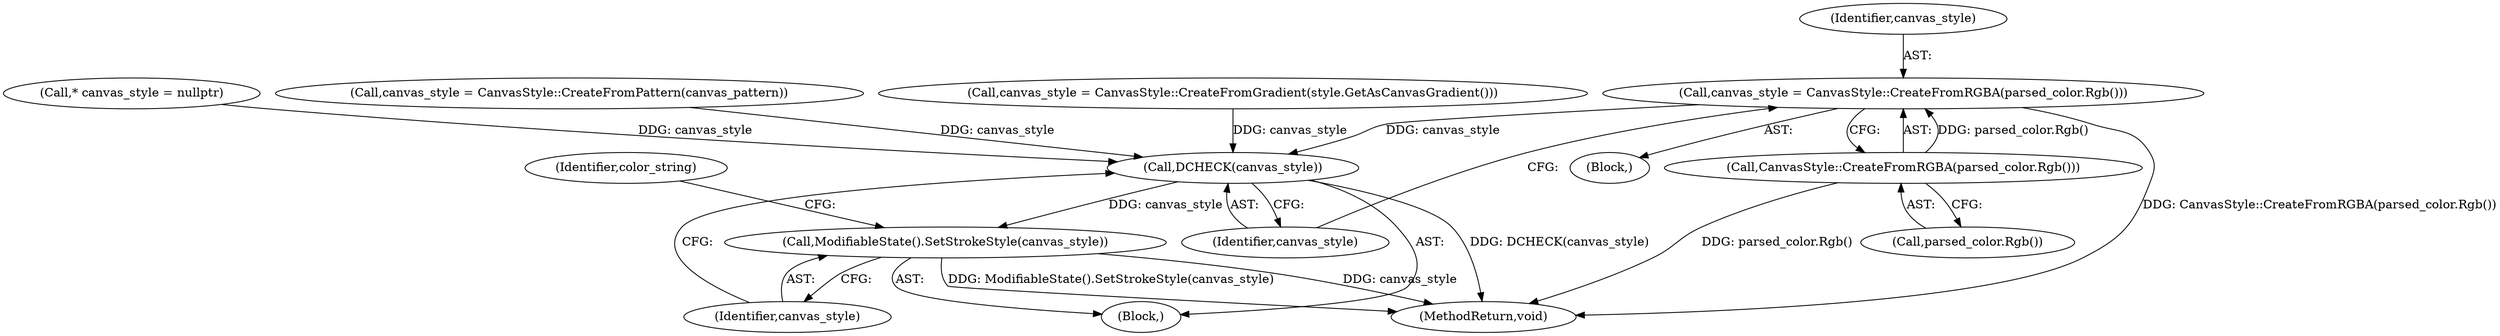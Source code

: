 digraph "0_Chrome_6ed26f014f76f10e76e80636027a2db9dcbe1664_4@pointer" {
"1000139" [label="(Call,canvas_style = CanvasStyle::CreateFromRGBA(parsed_color.Rgb()))"];
"1000141" [label="(Call,CanvasStyle::CreateFromRGBA(parsed_color.Rgb()))"];
"1000170" [label="(Call,DCHECK(canvas_style))"];
"1000172" [label="(Call,ModifiableState().SetStrokeStyle(canvas_style))"];
"1000108" [label="(Call,* canvas_style = nullptr)"];
"1000139" [label="(Call,canvas_style = CanvasStyle::CreateFromRGBA(parsed_color.Rgb()))"];
"1000166" [label="(Call,canvas_style = CanvasStyle::CreateFromPattern(canvas_pattern))"];
"1000170" [label="(Call,DCHECK(canvas_style))"];
"1000141" [label="(Call,CanvasStyle::CreateFromRGBA(parsed_color.Rgb()))"];
"1000171" [label="(Identifier,canvas_style)"];
"1000140" [label="(Identifier,canvas_style)"];
"1000173" [label="(Identifier,canvas_style)"];
"1000175" [label="(Identifier,color_string)"];
"1000113" [label="(Block,)"];
"1000172" [label="(Call,ModifiableState().SetStrokeStyle(canvas_style))"];
"1000142" [label="(Call,parsed_color.Rgb())"];
"1000102" [label="(Block,)"];
"1000177" [label="(MethodReturn,void)"];
"1000147" [label="(Call,canvas_style = CanvasStyle::CreateFromGradient(style.GetAsCanvasGradient()))"];
"1000139" -> "1000113"  [label="AST: "];
"1000139" -> "1000141"  [label="CFG: "];
"1000140" -> "1000139"  [label="AST: "];
"1000141" -> "1000139"  [label="AST: "];
"1000171" -> "1000139"  [label="CFG: "];
"1000139" -> "1000177"  [label="DDG: CanvasStyle::CreateFromRGBA(parsed_color.Rgb())"];
"1000141" -> "1000139"  [label="DDG: parsed_color.Rgb()"];
"1000139" -> "1000170"  [label="DDG: canvas_style"];
"1000141" -> "1000142"  [label="CFG: "];
"1000142" -> "1000141"  [label="AST: "];
"1000141" -> "1000177"  [label="DDG: parsed_color.Rgb()"];
"1000170" -> "1000102"  [label="AST: "];
"1000170" -> "1000171"  [label="CFG: "];
"1000171" -> "1000170"  [label="AST: "];
"1000173" -> "1000170"  [label="CFG: "];
"1000170" -> "1000177"  [label="DDG: DCHECK(canvas_style)"];
"1000166" -> "1000170"  [label="DDG: canvas_style"];
"1000147" -> "1000170"  [label="DDG: canvas_style"];
"1000108" -> "1000170"  [label="DDG: canvas_style"];
"1000170" -> "1000172"  [label="DDG: canvas_style"];
"1000172" -> "1000102"  [label="AST: "];
"1000172" -> "1000173"  [label="CFG: "];
"1000173" -> "1000172"  [label="AST: "];
"1000175" -> "1000172"  [label="CFG: "];
"1000172" -> "1000177"  [label="DDG: ModifiableState().SetStrokeStyle(canvas_style)"];
"1000172" -> "1000177"  [label="DDG: canvas_style"];
}
